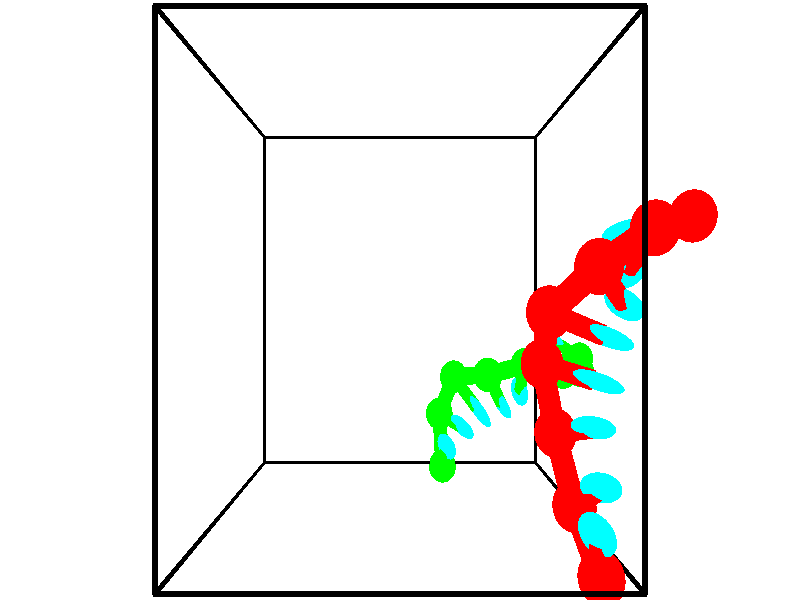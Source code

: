 // switches for output
#declare DRAW_BASES = 1; // possible values are 0, 1; only relevant for DNA ribbons
#declare DRAW_BASES_TYPE = 3; // possible values are 1, 2, 3; only relevant for DNA ribbons
#declare DRAW_FOG = 0; // set to 1 to enable fog

#include "colors.inc"

#include "transforms.inc"
background { rgb <1, 1, 1>}

#default {
   normal{
       ripples 0.25
       frequency 0.20
       turbulence 0.2
       lambda 5
   }
	finish {
		phong 0.1
		phong_size 40.
	}
}

// original window dimensions: 1024x640


// camera settings

camera {
	sky <-0, 1, 0>
	up <-0, 1, 0>
	right 1.6 * <1, 0, 0>
	location <2.5, 2.5, 11.1562>
	look_at <2.5, 2.5, 2.5>
	direction <0, 0, -8.6562>
	angle 67.0682
}


# declare cpy_camera_pos = <2.5, 2.5, 11.1562>;
# if (DRAW_FOG = 1)
fog {
	fog_type 2
	up vnormalize(cpy_camera_pos)
	color rgbt<1,1,1,0.3>
	distance 1e-5
	fog_alt 3e-3
	fog_offset 4
}
# end


// LIGHTS

# declare lum = 6;
global_settings {
	ambient_light rgb lum * <0.05, 0.05, 0.05>
	max_trace_level 15
}# declare cpy_direct_light_amount = 0.25;
light_source
{	1000 * <-1, -1, 1>,
	rgb lum * cpy_direct_light_amount
	parallel
}

light_source
{	1000 * <1, 1, -1>,
	rgb lum * cpy_direct_light_amount
	parallel
}

// strand 0

// nucleotide -1

// particle -1
sphere {
	<5.827990, 3.294811, 4.297876> 0.250000
	pigment { color rgbt <1,0,0,0> }
	no_shadow
}
cylinder {
	<5.469986, 3.224236, 4.134009>,  <5.255184, 3.181890, 4.035689>, 0.100000
	pigment { color rgbt <1,0,0,0> }
	no_shadow
}
cylinder {
	<5.469986, 3.224236, 4.134009>,  <5.827990, 3.294811, 4.297876>, 0.100000
	pigment { color rgbt <1,0,0,0> }
	no_shadow
}

// particle -1
sphere {
	<5.469986, 3.224236, 4.134009> 0.100000
	pigment { color rgbt <1,0,0,0> }
	no_shadow
}
sphere {
	0, 1
	scale<0.080000,0.200000,0.300000>
	matrix <-0.016383, -0.904817, 0.425485,
		-0.445746, 0.387524, 0.806929,
		-0.895009, -0.176439, -0.409668,
		5.201483, 3.171304, 4.011109>
	pigment { color rgbt <0,1,1,0> }
	no_shadow
}
cylinder {
	<5.206266, 3.137365, 4.749331>,  <5.827990, 3.294811, 4.297876>, 0.130000
	pigment { color rgbt <1,0,0,0> }
	no_shadow
}

// nucleotide -1

// particle -1
sphere {
	<5.206266, 3.137365, 4.749331> 0.250000
	pigment { color rgbt <1,0,0,0> }
	no_shadow
}
cylinder {
	<5.165947, 2.934128, 4.407178>,  <5.141756, 2.812186, 4.201886>, 0.100000
	pigment { color rgbt <1,0,0,0> }
	no_shadow
}
cylinder {
	<5.165947, 2.934128, 4.407178>,  <5.206266, 3.137365, 4.749331>, 0.100000
	pigment { color rgbt <1,0,0,0> }
	no_shadow
}

// particle -1
sphere {
	<5.165947, 2.934128, 4.407178> 0.100000
	pigment { color rgbt <1,0,0,0> }
	no_shadow
}
sphere {
	0, 1
	scale<0.080000,0.200000,0.300000>
	matrix <-0.169380, -0.838448, 0.517992,
		-0.980383, 0.197097, -0.001547,
		-0.100797, -0.508092, -0.855384,
		5.135708, 2.781700, 4.150563>
	pigment { color rgbt <0,1,1,0> }
	no_shadow
}
cylinder {
	<4.592787, 2.792997, 4.803672>,  <5.206266, 3.137365, 4.749331>, 0.130000
	pigment { color rgbt <1,0,0,0> }
	no_shadow
}

// nucleotide -1

// particle -1
sphere {
	<4.592787, 2.792997, 4.803672> 0.250000
	pigment { color rgbt <1,0,0,0> }
	no_shadow
}
cylinder {
	<4.840118, 2.601196, 4.554595>,  <4.988517, 2.486115, 4.405149>, 0.100000
	pigment { color rgbt <1,0,0,0> }
	no_shadow
}
cylinder {
	<4.840118, 2.601196, 4.554595>,  <4.592787, 2.792997, 4.803672>, 0.100000
	pigment { color rgbt <1,0,0,0> }
	no_shadow
}

// particle -1
sphere {
	<4.840118, 2.601196, 4.554595> 0.100000
	pigment { color rgbt <1,0,0,0> }
	no_shadow
}
sphere {
	0, 1
	scale<0.080000,0.200000,0.300000>
	matrix <-0.316274, -0.877140, 0.361382,
		-0.719472, -0.026512, -0.694015,
		0.618329, -0.479503, -0.622692,
		5.025617, 2.457345, 4.367787>
	pigment { color rgbt <0,1,1,0> }
	no_shadow
}
cylinder {
	<4.153692, 2.385249, 4.460645>,  <4.592787, 2.792997, 4.803672>, 0.130000
	pigment { color rgbt <1,0,0,0> }
	no_shadow
}

// nucleotide -1

// particle -1
sphere {
	<4.153692, 2.385249, 4.460645> 0.250000
	pigment { color rgbt <1,0,0,0> }
	no_shadow
}
cylinder {
	<4.530899, 2.252846, 4.447062>,  <4.757223, 2.173404, 4.438912>, 0.100000
	pigment { color rgbt <1,0,0,0> }
	no_shadow
}
cylinder {
	<4.530899, 2.252846, 4.447062>,  <4.153692, 2.385249, 4.460645>, 0.100000
	pigment { color rgbt <1,0,0,0> }
	no_shadow
}

// particle -1
sphere {
	<4.530899, 2.252846, 4.447062> 0.100000
	pigment { color rgbt <1,0,0,0> }
	no_shadow
}
sphere {
	0, 1
	scale<0.080000,0.200000,0.300000>
	matrix <-0.319313, -0.928928, 0.187435,
		-0.093587, -0.165911, -0.981690,
		0.943017, -0.331008, -0.033958,
		4.813804, 2.153543, 4.436874>
	pigment { color rgbt <0,1,1,0> }
	no_shadow
}
cylinder {
	<4.202474, 1.861807, 3.916806>,  <4.153692, 2.385249, 4.460645>, 0.130000
	pigment { color rgbt <1,0,0,0> }
	no_shadow
}

// nucleotide -1

// particle -1
sphere {
	<4.202474, 1.861807, 3.916806> 0.250000
	pigment { color rgbt <1,0,0,0> }
	no_shadow
}
cylinder {
	<4.501549, 1.789131, 4.172291>,  <4.680994, 1.745525, 4.325582>, 0.100000
	pigment { color rgbt <1,0,0,0> }
	no_shadow
}
cylinder {
	<4.501549, 1.789131, 4.172291>,  <4.202474, 1.861807, 3.916806>, 0.100000
	pigment { color rgbt <1,0,0,0> }
	no_shadow
}

// particle -1
sphere {
	<4.501549, 1.789131, 4.172291> 0.100000
	pigment { color rgbt <1,0,0,0> }
	no_shadow
}
sphere {
	0, 1
	scale<0.080000,0.200000,0.300000>
	matrix <-0.339618, -0.931158, 0.132681,
		0.570634, -0.316122, -0.757921,
		0.747687, -0.181691, 0.638711,
		4.725855, 1.734624, 4.363904>
	pigment { color rgbt <0,1,1,0> }
	no_shadow
}
cylinder {
	<4.388490, 1.151964, 3.815369>,  <4.202474, 1.861807, 3.916806>, 0.130000
	pigment { color rgbt <1,0,0,0> }
	no_shadow
}

// nucleotide -1

// particle -1
sphere {
	<4.388490, 1.151964, 3.815369> 0.250000
	pigment { color rgbt <1,0,0,0> }
	no_shadow
}
cylinder {
	<4.534332, 1.245762, 4.175830>,  <4.621838, 1.302041, 4.392107>, 0.100000
	pigment { color rgbt <1,0,0,0> }
	no_shadow
}
cylinder {
	<4.534332, 1.245762, 4.175830>,  <4.388490, 1.151964, 3.815369>, 0.100000
	pigment { color rgbt <1,0,0,0> }
	no_shadow
}

// particle -1
sphere {
	<4.534332, 1.245762, 4.175830> 0.100000
	pigment { color rgbt <1,0,0,0> }
	no_shadow
}
sphere {
	0, 1
	scale<0.080000,0.200000,0.300000>
	matrix <-0.316221, -0.879076, 0.356694,
		0.875824, -0.415015, -0.246364,
		0.364606, 0.234495, 0.901152,
		4.643714, 1.316110, 4.446176>
	pigment { color rgbt <0,1,1,0> }
	no_shadow
}
cylinder {
	<4.547424, 0.479132, 4.065189>,  <4.388490, 1.151964, 3.815369>, 0.130000
	pigment { color rgbt <1,0,0,0> }
	no_shadow
}

// nucleotide -1

// particle -1
sphere {
	<4.547424, 0.479132, 4.065189> 0.250000
	pigment { color rgbt <1,0,0,0> }
	no_shadow
}
cylinder {
	<4.609962, 0.670937, 4.410587>,  <4.647485, 0.786019, 4.617826>, 0.100000
	pigment { color rgbt <1,0,0,0> }
	no_shadow
}
cylinder {
	<4.609962, 0.670937, 4.410587>,  <4.547424, 0.479132, 4.065189>, 0.100000
	pigment { color rgbt <1,0,0,0> }
	no_shadow
}

// particle -1
sphere {
	<4.609962, 0.670937, 4.410587> 0.100000
	pigment { color rgbt <1,0,0,0> }
	no_shadow
}
sphere {
	0, 1
	scale<0.080000,0.200000,0.300000>
	matrix <-0.415740, -0.761081, 0.497913,
		0.895945, -0.436836, 0.080361,
		0.156345, 0.479511, 0.863496,
		4.656866, 0.814790, 4.669636>
	pigment { color rgbt <0,1,1,0> }
	no_shadow
}
cylinder {
	<4.704119, -0.041081, 4.543994>,  <4.547424, 0.479132, 4.065189>, 0.130000
	pigment { color rgbt <1,0,0,0> }
	no_shadow
}

// nucleotide -1

// particle -1
sphere {
	<4.704119, -0.041081, 4.543994> 0.250000
	pigment { color rgbt <1,0,0,0> }
	no_shadow
}
cylinder {
	<4.600990, 0.261936, 4.783880>,  <4.539113, 0.443746, 4.927812>, 0.100000
	pigment { color rgbt <1,0,0,0> }
	no_shadow
}
cylinder {
	<4.600990, 0.261936, 4.783880>,  <4.704119, -0.041081, 4.543994>, 0.100000
	pigment { color rgbt <1,0,0,0> }
	no_shadow
}

// particle -1
sphere {
	<4.600990, 0.261936, 4.783880> 0.100000
	pigment { color rgbt <1,0,0,0> }
	no_shadow
}
sphere {
	0, 1
	scale<0.080000,0.200000,0.300000>
	matrix <-0.540303, -0.627617, 0.560508,
		0.801000, -0.179517, 0.571116,
		-0.257822, 0.757542, 0.599715,
		4.523644, 0.489199, 4.963795>
	pigment { color rgbt <0,1,1,0> }
	no_shadow
}
// strand 1

// nucleotide -1

// particle -1
sphere {
	<3.286942, -0.068468, -0.051679> 0.250000
	pigment { color rgbt <0,1,0,0> }
	no_shadow
}
cylinder {
	<3.307549, 0.167412, 0.270712>,  <3.319913, 0.308940, 0.464147>, 0.100000
	pigment { color rgbt <0,1,0,0> }
	no_shadow
}
cylinder {
	<3.307549, 0.167412, 0.270712>,  <3.286942, -0.068468, -0.051679>, 0.100000
	pigment { color rgbt <0,1,0,0> }
	no_shadow
}

// particle -1
sphere {
	<3.307549, 0.167412, 0.270712> 0.100000
	pigment { color rgbt <0,1,0,0> }
	no_shadow
}
sphere {
	0, 1
	scale<0.080000,0.200000,0.300000>
	matrix <0.684747, 0.566614, -0.458335,
		-0.726958, 0.575503, -0.374604,
		0.051518, 0.589699, 0.805978,
		3.323004, 0.344321, 0.512505>
	pigment { color rgbt <0,1,1,0> }
	no_shadow
}
cylinder {
	<3.240231, 0.716534, -0.211274>,  <3.286942, -0.068468, -0.051679>, 0.130000
	pigment { color rgbt <0,1,0,0> }
	no_shadow
}

// nucleotide -1

// particle -1
sphere {
	<3.240231, 0.716534, -0.211274> 0.250000
	pigment { color rgbt <0,1,0,0> }
	no_shadow
}
cylinder {
	<3.449493, 0.656784, 0.124344>,  <3.575051, 0.620934, 0.325714>, 0.100000
	pigment { color rgbt <0,1,0,0> }
	no_shadow
}
cylinder {
	<3.449493, 0.656784, 0.124344>,  <3.240231, 0.716534, -0.211274>, 0.100000
	pigment { color rgbt <0,1,0,0> }
	no_shadow
}

// particle -1
sphere {
	<3.449493, 0.656784, 0.124344> 0.100000
	pigment { color rgbt <0,1,0,0> }
	no_shadow
}
sphere {
	0, 1
	scale<0.080000,0.200000,0.300000>
	matrix <0.746102, 0.556081, -0.366206,
		-0.411874, 0.817595, 0.402367,
		0.523157, -0.149376, 0.839044,
		3.606440, 0.611971, 0.376057>
	pigment { color rgbt <0,1,1,0> }
	no_shadow
}
cylinder {
	<3.490487, 1.320321, 0.015813>,  <3.240231, 0.716534, -0.211274>, 0.130000
	pigment { color rgbt <0,1,0,0> }
	no_shadow
}

// nucleotide -1

// particle -1
sphere {
	<3.490487, 1.320321, 0.015813> 0.250000
	pigment { color rgbt <0,1,0,0> }
	no_shadow
}
cylinder {
	<3.740120, 1.038483, 0.150908>,  <3.889899, 0.869380, 0.231964>, 0.100000
	pigment { color rgbt <0,1,0,0> }
	no_shadow
}
cylinder {
	<3.740120, 1.038483, 0.150908>,  <3.490487, 1.320321, 0.015813>, 0.100000
	pigment { color rgbt <0,1,0,0> }
	no_shadow
}

// particle -1
sphere {
	<3.740120, 1.038483, 0.150908> 0.100000
	pigment { color rgbt <0,1,0,0> }
	no_shadow
}
sphere {
	0, 1
	scale<0.080000,0.200000,0.300000>
	matrix <0.781214, 0.554329, -0.287097,
		0.015070, 0.443016, 0.896387,
		0.624082, -0.704596, 0.337737,
		3.927345, 0.827104, 0.252229>
	pigment { color rgbt <0,1,1,0> }
	no_shadow
}
cylinder {
	<4.022464, 1.418217, 0.692261>,  <3.490487, 1.320321, 0.015813>, 0.130000
	pigment { color rgbt <0,1,0,0> }
	no_shadow
}

// nucleotide -1

// particle -1
sphere {
	<4.022464, 1.418217, 0.692261> 0.250000
	pigment { color rgbt <0,1,0,0> }
	no_shadow
}
cylinder {
	<4.198257, 1.140041, 0.464851>,  <4.303733, 0.973136, 0.328406>, 0.100000
	pigment { color rgbt <0,1,0,0> }
	no_shadow
}
cylinder {
	<4.198257, 1.140041, 0.464851>,  <4.022464, 1.418217, 0.692261>, 0.100000
	pigment { color rgbt <0,1,0,0> }
	no_shadow
}

// particle -1
sphere {
	<4.198257, 1.140041, 0.464851> 0.100000
	pigment { color rgbt <0,1,0,0> }
	no_shadow
}
sphere {
	0, 1
	scale<0.080000,0.200000,0.300000>
	matrix <0.731180, 0.644607, -0.223286,
		0.521756, -0.317563, 0.791785,
		0.439483, -0.695439, -0.568524,
		4.330102, 0.931410, 0.294294>
	pigment { color rgbt <0,1,1,0> }
	no_shadow
}
cylinder {
	<4.662757, 1.565801, 0.750544>,  <4.022464, 1.418217, 0.692261>, 0.130000
	pigment { color rgbt <0,1,0,0> }
	no_shadow
}

// nucleotide -1

// particle -1
sphere {
	<4.662757, 1.565801, 0.750544> 0.250000
	pigment { color rgbt <0,1,0,0> }
	no_shadow
}
cylinder {
	<4.664970, 1.310192, 0.442877>,  <4.666298, 1.156827, 0.258276>, 0.100000
	pigment { color rgbt <0,1,0,0> }
	no_shadow
}
cylinder {
	<4.664970, 1.310192, 0.442877>,  <4.662757, 1.565801, 0.750544>, 0.100000
	pigment { color rgbt <0,1,0,0> }
	no_shadow
}

// particle -1
sphere {
	<4.664970, 1.310192, 0.442877> 0.100000
	pigment { color rgbt <0,1,0,0> }
	no_shadow
}
sphere {
	0, 1
	scale<0.080000,0.200000,0.300000>
	matrix <0.822805, 0.440038, -0.359663,
		0.568296, -0.630886, 0.528225,
		0.005533, -0.639022, -0.769169,
		4.666630, 1.118486, 0.212126>
	pigment { color rgbt <0,1,1,0> }
	no_shadow
}
cylinder {
	<5.354779, 1.454968, 0.584018>,  <4.662757, 1.565801, 0.750544>, 0.130000
	pigment { color rgbt <0,1,0,0> }
	no_shadow
}

// nucleotide -1

// particle -1
sphere {
	<5.354779, 1.454968, 0.584018> 0.250000
	pigment { color rgbt <0,1,0,0> }
	no_shadow
}
cylinder {
	<5.133347, 1.410793, 0.253841>,  <5.000487, 1.384288, 0.055736>, 0.100000
	pigment { color rgbt <0,1,0,0> }
	no_shadow
}
cylinder {
	<5.133347, 1.410793, 0.253841>,  <5.354779, 1.454968, 0.584018>, 0.100000
	pigment { color rgbt <0,1,0,0> }
	no_shadow
}

// particle -1
sphere {
	<5.133347, 1.410793, 0.253841> 0.100000
	pigment { color rgbt <0,1,0,0> }
	no_shadow
}
sphere {
	0, 1
	scale<0.080000,0.200000,0.300000>
	matrix <0.509859, 0.738756, -0.440775,
		0.658478, -0.664863, -0.352653,
		-0.553580, -0.110437, -0.825441,
		4.967273, 1.377662, 0.006209>
	pigment { color rgbt <0,1,1,0> }
	no_shadow
}
cylinder {
	<5.805754, 1.418627, 0.056347>,  <5.354779, 1.454968, 0.584018>, 0.130000
	pigment { color rgbt <0,1,0,0> }
	no_shadow
}

// nucleotide -1

// particle -1
sphere {
	<5.805754, 1.418627, 0.056347> 0.250000
	pigment { color rgbt <0,1,0,0> }
	no_shadow
}
cylinder {
	<5.456718, 1.537472, -0.098734>,  <5.247297, 1.608779, -0.191783>, 0.100000
	pigment { color rgbt <0,1,0,0> }
	no_shadow
}
cylinder {
	<5.456718, 1.537472, -0.098734>,  <5.805754, 1.418627, 0.056347>, 0.100000
	pigment { color rgbt <0,1,0,0> }
	no_shadow
}

// particle -1
sphere {
	<5.456718, 1.537472, -0.098734> 0.100000
	pigment { color rgbt <0,1,0,0> }
	no_shadow
}
sphere {
	0, 1
	scale<0.080000,0.200000,0.300000>
	matrix <0.482196, 0.650634, -0.586653,
		0.077951, -0.698856, -0.711003,
		-0.872588, 0.297113, -0.387703,
		5.194942, 1.626606, -0.215045>
	pigment { color rgbt <0,1,1,0> }
	no_shadow
}
cylinder {
	<6.000700, 1.560248, -0.605610>,  <5.805754, 1.418627, 0.056347>, 0.130000
	pigment { color rgbt <0,1,0,0> }
	no_shadow
}

// nucleotide -1

// particle -1
sphere {
	<6.000700, 1.560248, -0.605610> 0.250000
	pigment { color rgbt <0,1,0,0> }
	no_shadow
}
cylinder {
	<5.651566, 1.746708, -0.547834>,  <5.442085, 1.858584, -0.513169>, 0.100000
	pigment { color rgbt <0,1,0,0> }
	no_shadow
}
cylinder {
	<5.651566, 1.746708, -0.547834>,  <6.000700, 1.560248, -0.605610>, 0.100000
	pigment { color rgbt <0,1,0,0> }
	no_shadow
}

// particle -1
sphere {
	<5.651566, 1.746708, -0.547834> 0.100000
	pigment { color rgbt <0,1,0,0> }
	no_shadow
}
sphere {
	0, 1
	scale<0.080000,0.200000,0.300000>
	matrix <0.389156, 0.843431, -0.370379,
		-0.294476, -0.267071, -0.917582,
		-0.872835, 0.466151, 0.144438,
		5.389715, 1.886553, -0.504503>
	pigment { color rgbt <0,1,1,0> }
	no_shadow
}
// box output
cylinder {
	<0.000000, 0.000000, 0.000000>,  <5.000000, 0.000000, 0.000000>, 0.025000
	pigment { color rgbt <0,0,0,0> }
	no_shadow
}
cylinder {
	<0.000000, 0.000000, 0.000000>,  <0.000000, 5.000000, 0.000000>, 0.025000
	pigment { color rgbt <0,0,0,0> }
	no_shadow
}
cylinder {
	<0.000000, 0.000000, 0.000000>,  <0.000000, 0.000000, 5.000000>, 0.025000
	pigment { color rgbt <0,0,0,0> }
	no_shadow
}
cylinder {
	<5.000000, 5.000000, 5.000000>,  <0.000000, 5.000000, 5.000000>, 0.025000
	pigment { color rgbt <0,0,0,0> }
	no_shadow
}
cylinder {
	<5.000000, 5.000000, 5.000000>,  <5.000000, 0.000000, 5.000000>, 0.025000
	pigment { color rgbt <0,0,0,0> }
	no_shadow
}
cylinder {
	<5.000000, 5.000000, 5.000000>,  <5.000000, 5.000000, 0.000000>, 0.025000
	pigment { color rgbt <0,0,0,0> }
	no_shadow
}
cylinder {
	<0.000000, 0.000000, 5.000000>,  <0.000000, 5.000000, 5.000000>, 0.025000
	pigment { color rgbt <0,0,0,0> }
	no_shadow
}
cylinder {
	<0.000000, 0.000000, 5.000000>,  <5.000000, 0.000000, 5.000000>, 0.025000
	pigment { color rgbt <0,0,0,0> }
	no_shadow
}
cylinder {
	<5.000000, 5.000000, 0.000000>,  <0.000000, 5.000000, 0.000000>, 0.025000
	pigment { color rgbt <0,0,0,0> }
	no_shadow
}
cylinder {
	<5.000000, 5.000000, 0.000000>,  <5.000000, 0.000000, 0.000000>, 0.025000
	pigment { color rgbt <0,0,0,0> }
	no_shadow
}
cylinder {
	<5.000000, 0.000000, 5.000000>,  <5.000000, 0.000000, 0.000000>, 0.025000
	pigment { color rgbt <0,0,0,0> }
	no_shadow
}
cylinder {
	<0.000000, 5.000000, 0.000000>,  <0.000000, 5.000000, 5.000000>, 0.025000
	pigment { color rgbt <0,0,0,0> }
	no_shadow
}
// end of box output
